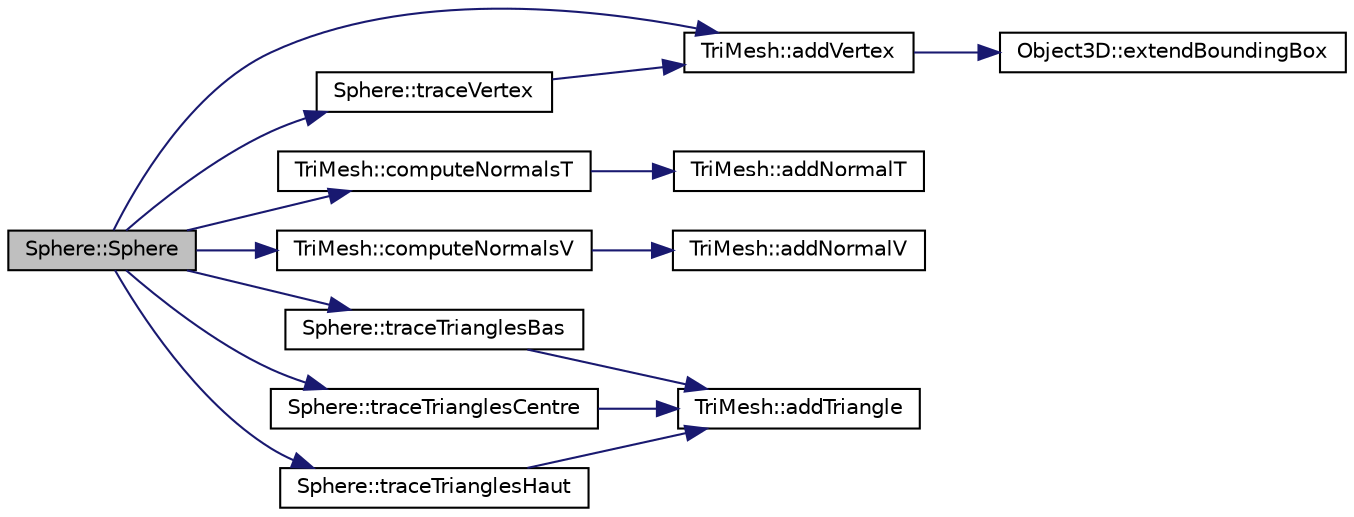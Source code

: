 digraph "Sphere::Sphere"
{
  edge [fontname="Helvetica",fontsize="10",labelfontname="Helvetica",labelfontsize="10"];
  node [fontname="Helvetica",fontsize="10",shape=record];
  rankdir="LR";
  Node1 [label="Sphere::Sphere",height=0.2,width=0.4,color="black", fillcolor="grey75", style="filled", fontcolor="black"];
  Node1 -> Node2 [color="midnightblue",fontsize="10",style="solid",fontname="Helvetica"];
  Node2 [label="TriMesh::addVertex",height=0.2,width=0.4,color="black", fillcolor="white", style="filled",URL="$classTriMesh.html#ae0d2c0bdf6b91931ee86aa51c8bfc29d"];
  Node2 -> Node3 [color="midnightblue",fontsize="10",style="solid",fontname="Helvetica"];
  Node3 [label="Object3D::extendBoundingBox",height=0.2,width=0.4,color="black", fillcolor="white", style="filled",URL="$classObject3D.html#a3b86fbd9b122140b1ed68461abb1e583"];
  Node1 -> Node4 [color="midnightblue",fontsize="10",style="solid",fontname="Helvetica"];
  Node4 [label="TriMesh::computeNormalsT",height=0.2,width=0.4,color="black", fillcolor="white", style="filled",URL="$classTriMesh.html#a7a0ccea06db5bee5972cf601bd48510a"];
  Node4 -> Node5 [color="midnightblue",fontsize="10",style="solid",fontname="Helvetica"];
  Node5 [label="TriMesh::addNormalT",height=0.2,width=0.4,color="black", fillcolor="white", style="filled",URL="$classTriMesh.html#a32967a7d13c9cecd5ba93a89e0409f7d"];
  Node1 -> Node6 [color="midnightblue",fontsize="10",style="solid",fontname="Helvetica"];
  Node6 [label="TriMesh::computeNormalsV",height=0.2,width=0.4,color="black", fillcolor="white", style="filled",URL="$classTriMesh.html#a2afd756d3720ffa295ad29bab3d3a77e"];
  Node6 -> Node7 [color="midnightblue",fontsize="10",style="solid",fontname="Helvetica"];
  Node7 [label="TriMesh::addNormalV",height=0.2,width=0.4,color="black", fillcolor="white", style="filled",URL="$classTriMesh.html#a36f8783ffc98a97b5b022060609b7c55"];
  Node1 -> Node8 [color="midnightblue",fontsize="10",style="solid",fontname="Helvetica"];
  Node8 [label="Sphere::traceTrianglesBas",height=0.2,width=0.4,color="black", fillcolor="white", style="filled",URL="$classSphere.html#ae711e17778007305a44ea51a9ad8c66c"];
  Node8 -> Node9 [color="midnightblue",fontsize="10",style="solid",fontname="Helvetica"];
  Node9 [label="TriMesh::addTriangle",height=0.2,width=0.4,color="black", fillcolor="white", style="filled",URL="$classTriMesh.html#af42d53d768083eb29b591a712037fcef"];
  Node1 -> Node10 [color="midnightblue",fontsize="10",style="solid",fontname="Helvetica"];
  Node10 [label="Sphere::traceTrianglesCentre",height=0.2,width=0.4,color="black", fillcolor="white", style="filled",URL="$classSphere.html#a4e1827fcb4b00f9be9f8e6a24cff2213"];
  Node10 -> Node9 [color="midnightblue",fontsize="10",style="solid",fontname="Helvetica"];
  Node1 -> Node11 [color="midnightblue",fontsize="10",style="solid",fontname="Helvetica"];
  Node11 [label="Sphere::traceTrianglesHaut",height=0.2,width=0.4,color="black", fillcolor="white", style="filled",URL="$classSphere.html#a94ed99831def4365f499982dac39828c"];
  Node11 -> Node9 [color="midnightblue",fontsize="10",style="solid",fontname="Helvetica"];
  Node1 -> Node12 [color="midnightblue",fontsize="10",style="solid",fontname="Helvetica"];
  Node12 [label="Sphere::traceVertex",height=0.2,width=0.4,color="black", fillcolor="white", style="filled",URL="$classSphere.html#ad2ed60a8436aff897ed7562e384799a4"];
  Node12 -> Node2 [color="midnightblue",fontsize="10",style="solid",fontname="Helvetica"];
}
